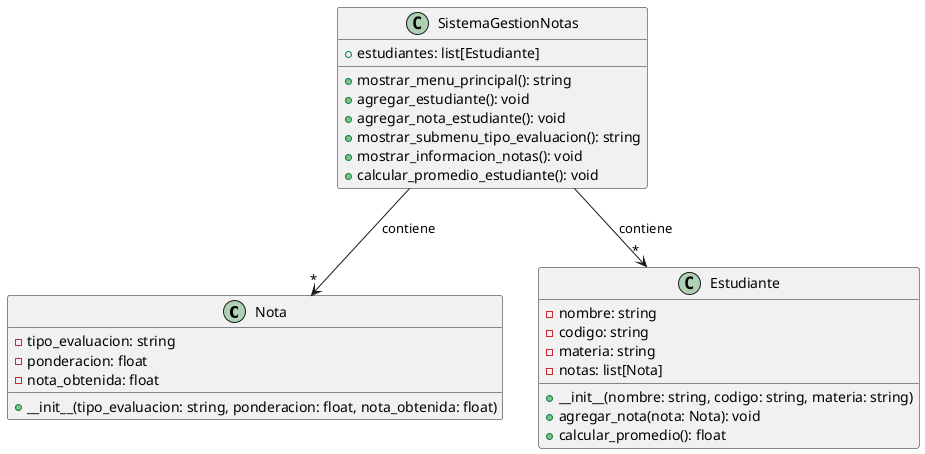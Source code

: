 @startuml Gestor_Notas

class Nota {
    - tipo_evaluacion: string
    - ponderacion: float
    - nota_obtenida: float
    + __init__(tipo_evaluacion: string, ponderacion: float, nota_obtenida: float)
}

class Estudiante {
    - nombre: string
    - codigo: string
    - materia: string
    - notas: list[Nota]
    + __init__(nombre: string, codigo: string, materia: string)
    + agregar_nota(nota: Nota): void
    + calcular_promedio(): float
}

class  SistemaGestionNotas {
    + estudiantes: list[Estudiante]
    + mostrar_menu_principal(): string
    + agregar_estudiante(): void
    + agregar_nota_estudiante(): void
    + mostrar_submenu_tipo_evaluacion(): string
    + mostrar_informacion_notas(): void
    + calcular_promedio_estudiante(): void
}

SistemaGestionNotas--> "*" Estudiante: contiene
SistemaGestionNotas--> "*" Nota: contiene

@enduml

